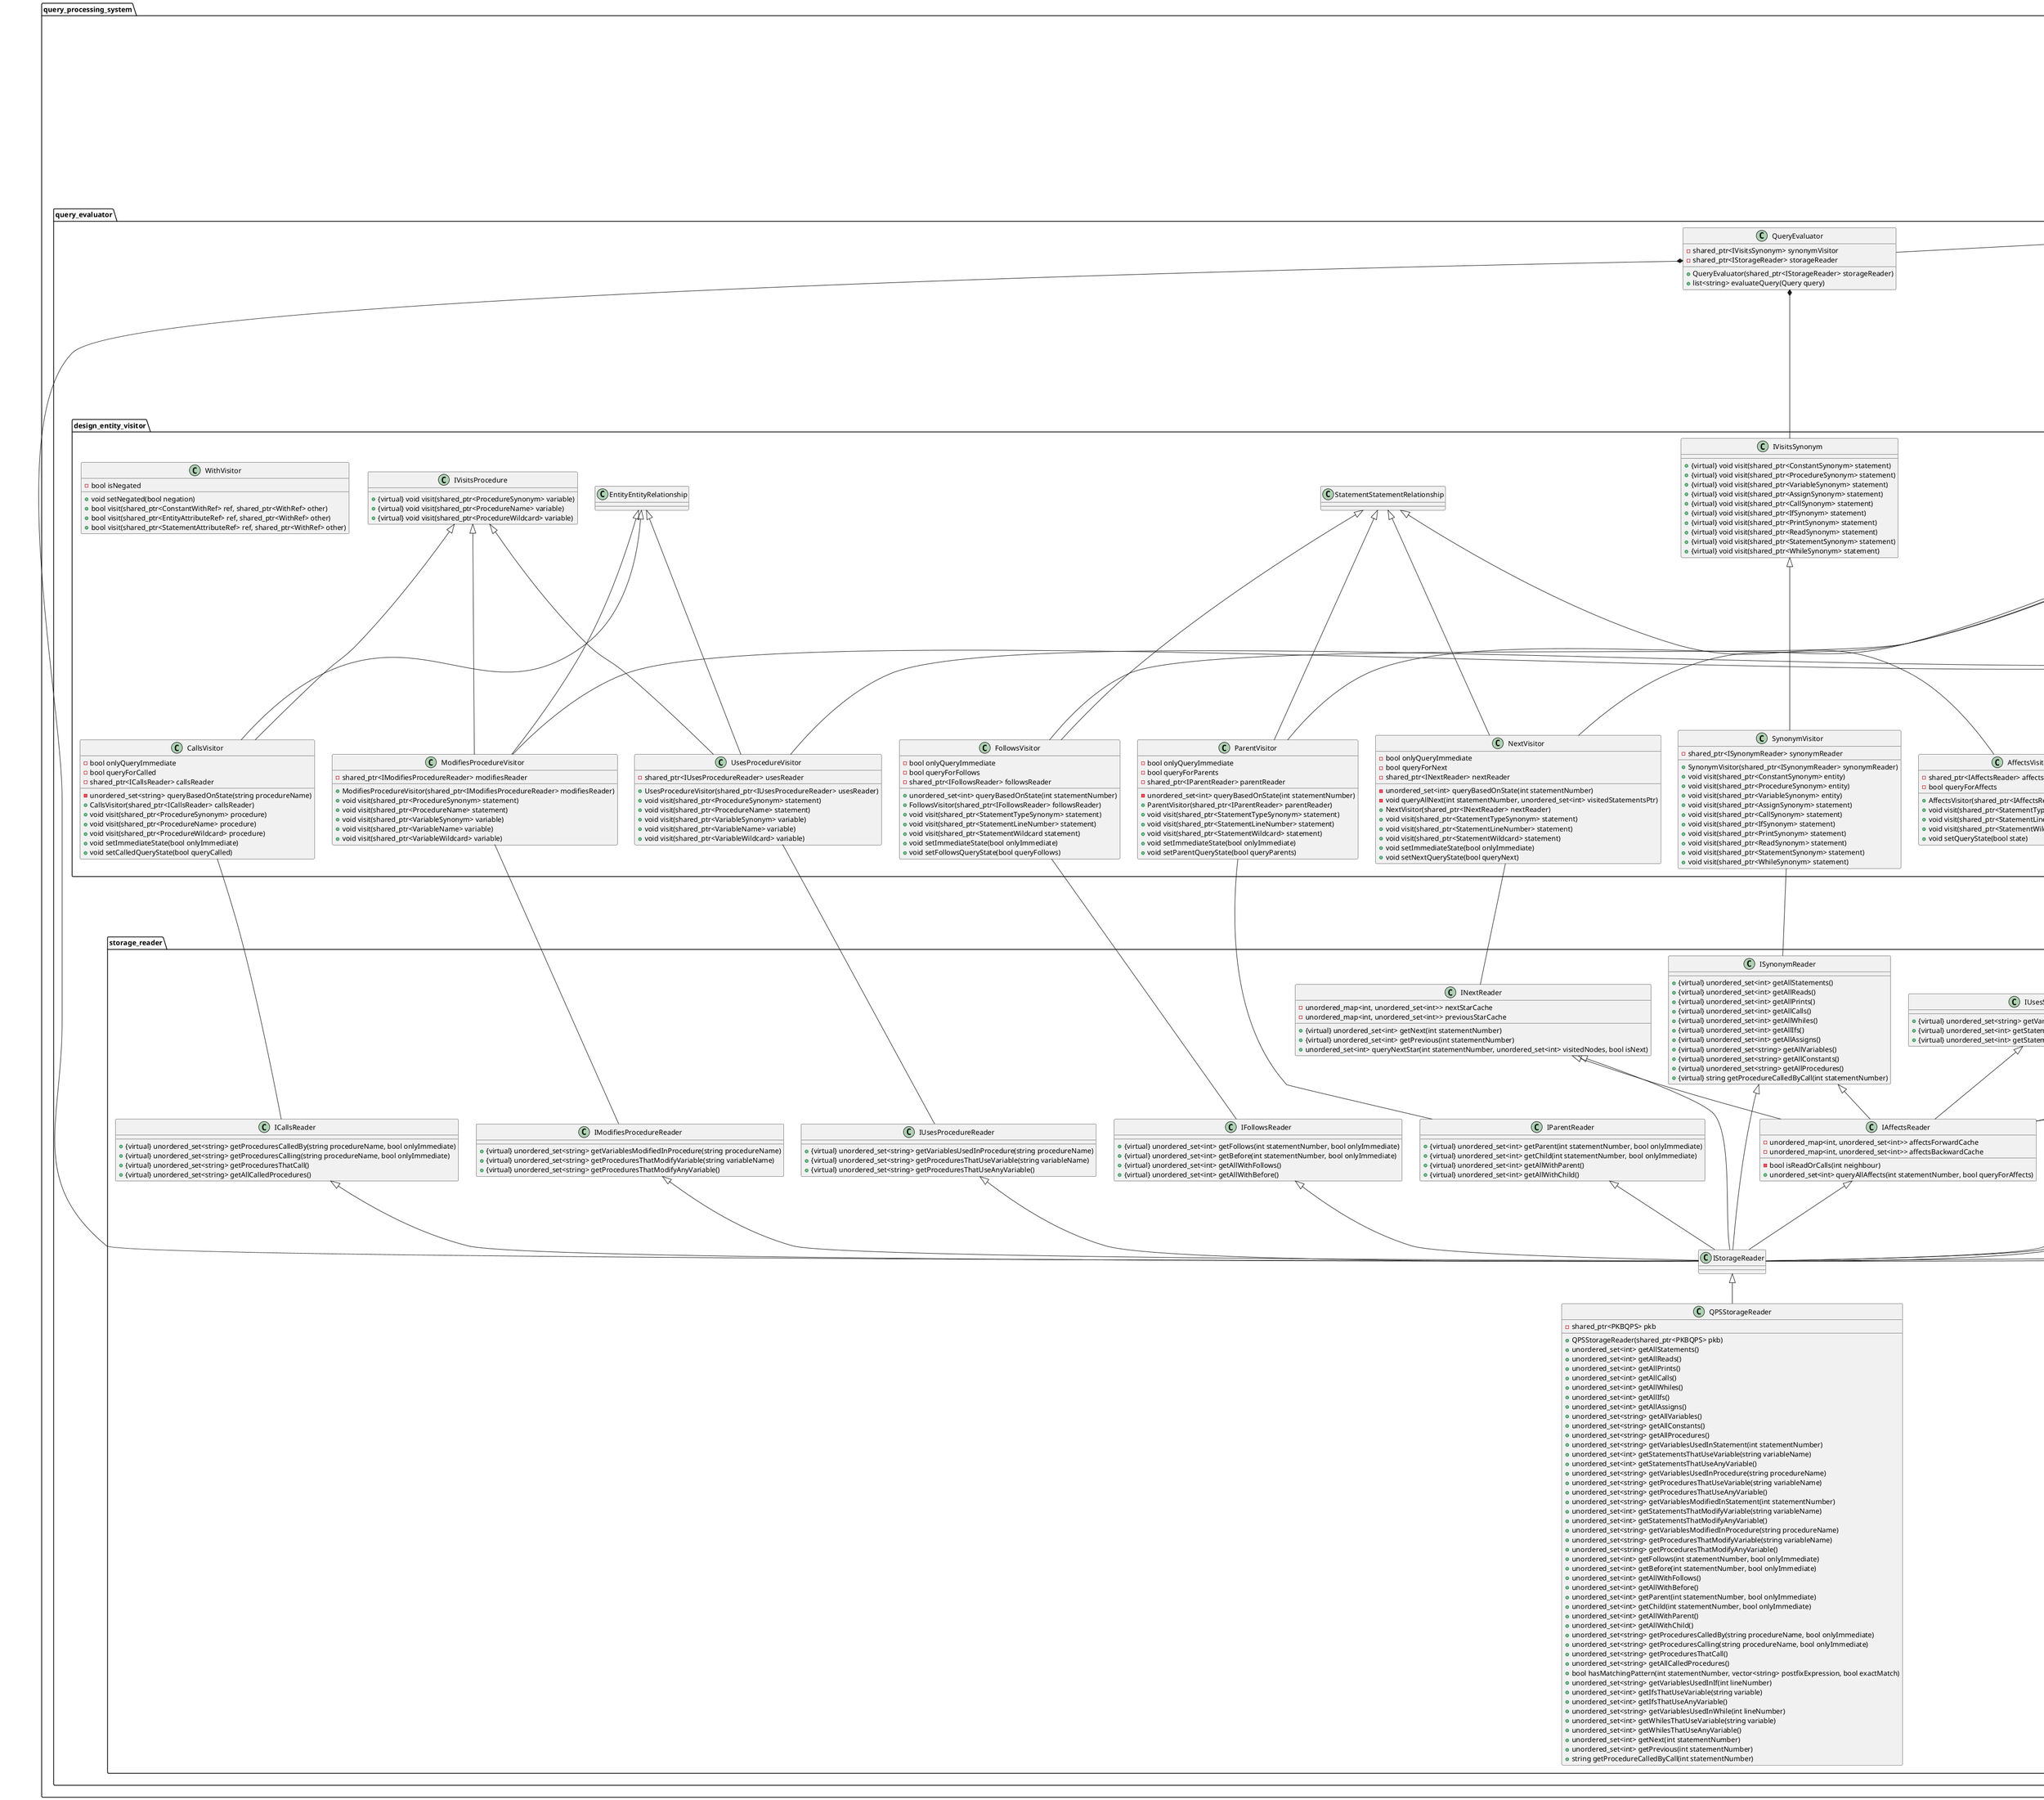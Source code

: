 @startuml
package query_processing_system {
    class QPS {
        -QueryEvaluator evaluator
        +void evaluateQuery(string string, list<string> results, shared_ptr<PKBQPS> pkb)
    }

    package query {
        class Query {
            -vector<shared_ptr<ISynonym>> synonyms
            -QuerySelection selected
            -vector<shared_ptr<Clause>> clauses
            +Query()
    		+void addSynonym(shared_ptr<ISynonym> synonym)
    		+void setSelection(QuerySelection selection)
    		+void addClause(shared_ptr<Clause> clause)
    		+vector<shared_ptr<ISynonym>> getSynonyms()
    		+bool hasClauses()
    		+shared_ptr<Clause> getNextClause()
            +QuerySelection getSelected()
        }

        package design_entities {
            package query_selection {
                class ISelectable {
                    +{virtual} shared_ptr<ISynonym> getSynonym()
                    +{virtual} unordered_set<string> stringifyPossibleValues()
                    +{virtual} string getSelectedValue(string synonymValue)
                    +{virtual} unordered_set<string> getRelationships(shared_ptr<ISelectable> other, string thisValue)
                }

                class QuerySelection {
                    -vector<shared_ptr<ISelectable>> selectedValues
                    -list<string> resultList
                    -void generateResultList(vector<string> otherValues)
                    +QuerySelection(vector<shared_ptr<ISelectable>> selectedSynonyms)
                    +list<string> getAnswer(bool isTruthy)
                }
            }

            class ISynonym extends ISelectable {
                +string synonymIdentifier
                +{virtual} void initializePossibleValues(shared_ptr<IVisitsSynonym> sc)
                +{virtual} string getSynonymType()
                +string getSelectedValue(string synonymValue)
            }

            package with_ref {
                class WithRef {
                    +{virtual} bool intersectWithEntity(shared_ptr<IEntity> other, unordered_map<string, unordered_set<string>> valuePairs)
                    +{virtual} bool intersectWithStatement(shared_ptr<IStatement> other, unordered_map<string, unordered_set<int>> valuePairs)
                    +{virtual} bool differenceWithEntity(shared_ptr<IEntity> other, unordered_map<string, unordered_set<string>> valuePairs)
                    +{virtual} bool differenceWithStatement(shared_ptr<IStatement> other, unordered_map<string, unordered_set<int>> valuePairs)
                    +{virtual} bool visit(WithVisitor visitor, shared_ptr<WithRef> other)
                    +{virtual} int getValueCount()
                    +{virtual} int getRelationshipCount()
                }
                WithRef -- WithVisitor
                WithRef -- IStatement
                WithRef -- IEntity

                class StatementAttributeRef extends WithRef {
                    +shared_ptr<IStatementAttribute> attribute
                    +StatementAttributeRef(shared_ptr<IStatementAttribute> attribute)
                    +unordered_map<string, unordered_set<int>> getAttributeMap()
                    +bool intersectWithEntity(shared_ptr<IEntity> other, unordered_map<string, unordered_set<string>> valuePairs)
                    +bool intersectWithStatement(shared_ptr<IStatement> other, unordered_map<string, unordered_set<int>> valuePairs)
                    +bool differenceWithEntity(shared_ptr<IEntity> other, unordered_map<string, unordered_set<string>> valuePairs)
                    +bool differenceWithStatement(shared_ptr<IStatement> other, unordered_map<string, unordered_set<int>> valuePairs)
                    +bool visit(WithVisitor visitor, shared_ptr<WithRef> other)
                    +int getValueCount()
                    +int getRelationshipCount()
                }

                class EntityAttributeRef extends WithRef {
                    +shared_ptr<IEntityAttribute> attribute
                    +EntityAttributeRef(shared_ptr<IEntityAttribute> attribute)
                    +unordered_map<string, unordered_set<string>> getAttributeMap()
                    +bool intersectWithEntity(shared_ptr<IEntity> other, unordered_map<string, unordered_set<string>> valuePairs)
                    +bool intersectWithStatement(shared_ptr<IStatement> other, unordered_map<string, unordered_set<int>> valuePairs)
                    +bool differenceWithEntity(shared_ptr<IEntity> other, unordered_map<string, unordered_set<string>> valuePairs)
                    +bool differenceWithStatement(shared_ptr<IStatement> other, unordered_map<string, unordered_set<int>> valuePairs)
                    +bool visit(WithVisitor visitor, shared_ptr<WithRef> other)
                    +int getValueCount()
                    +int getRelationshipCount()
                }

                class ConstantWithRef extends WithRef {
                    +string value
                    +ConstantWithRef(string value)
                    +bool intersectWithEntity(shared_ptr<IEntity> other, unordered_map<string, unordered_set<string>> valuePairs)
                    +bool intersectWithStatement(shared_ptr<IStatement> other, unordered_map<string, unordered_set<int>> valuePairs)
                    +bool differenceWithEntity(shared_ptr<IEntity> other, unordered_map<string, unordered_set<string>> valuePairs)
                    +bool differenceWithStatement(shared_ptr<IStatement> other, unordered_map<string, unordered_set<int>> valuePairs)
                    +bool visit(WithVisitor visitor, shared_ptr<WithRef> other)
                    +int getValueCount()
                    +int getRelationshipCount()
                }

                package attributes {
                    class IEntityAttribute extends ISelectable {
                        +{virtual} unordered_map<string, unordered_set<string>> getAttributeAndSynonymValues()
                    }

                    class IStatementAttribute extends ISelectable {
                        +{virtual} unordered_map<string, unordered_set<int>> getAttributeAndSynonymValues()
                    }

                    package procedure_name {
                        class EntityProcedureNameAttribute extends IEntityAttribute {
                            -shared_ptr<EntityWithProcedureName> synonym
                            +EntityProcedureNameAttribute(shared_ptr<EntityWithProcedureName> synonym)
                            +shared_ptr<ISynonym> getSynonym()
                            +unordered_set<string> getRelationships(shared_ptr<ISelectable> other, string thisValue)
                            +unordered_set<string> stringifyPossibleValues()
                            +string getSelectedValue(string synonymValue)
                            +unordered_map<string, unordered_set<string>> getAttributeAndSynonymValues()
                        }

                        class EntityWithProcedureName implements EntityTypeSynonym {
                            #unordered_map<string, string> procedureNameMap
                            +void setProcedureNameAttributes(unordered_map<string, string> values)
                            +string getCorrespondingProcedureName(string synonymValue)
                            +unordered_set<string> getProcedureNameAttributes()
                            +unordered_set<string> getSynonymValuesFromProcedureName(string procedureName)
                        }
                        EntityProcedureNameAttribute *-- EntityWithProcedureName

                        class StatementProcedureNameAttribute extends IStatementAttribute {
                            -shared_ptr<StatementWithProcedureName> synonym
                            +StatementProcedureNameAttribute(shared_ptr<StatementWithProcedureName> synonym)
                            +shared_ptr<ISynonym> getSynonym()
                            +unordered_set<string> getRelationships(shared_ptr<ISelectable> other, string thisValue)
                            +unordered_set<string> stringifyPossibleValues()
                            +string getSelectedValue(string synonymValue)
                            +unordered_map<string, unordered_set<int>> getAttributeAndSynonymValues()
                        }

                        class StatementWithProcedureName implements StatementTypeSynonym {
                            #unordered_map<int, string> procedureNameMap
                            +void setProcedureNameAttributes(unordered_map<int, string> values)
                            +string getCorrespondingProcedureName(int synonymValue)
                            +unordered_set<string> getProcedureNameAttributes()
                            +unordered_set<int> getSynonymValuesFromProcedureName(string procedureName)
                        }
                        StatementProcedureNameAttribute *-- StatementWithProcedureName
                    }

                    package statement_number {
                        class EntityStatementNumberAttribute extends IEntityAttribute {
                            -shared_ptr<EntityWithStatementNumber> synonym
                            +EntityStatementNumberAttribute(shared_ptr<EntityWithStatementNumber> synonym)
                            +shared_ptr<ISynonym> getSynonym()
                            +unordered_set<string> getRelationships(shared_ptr<ISelectable> other, string thisValue)
                            +unordered_set<string> stringifyPossibleValues()
                            +string getSelectedValue(string synonymValue)
                            +unordered_map<string, unordered_set<string>> getAttributeAndSynonymValues()
                        }

                        class EntityWithStatementNumber implements EntityTypeSynonym {
                            #unordered_map<string, string> StatementNumberMap
                            -void setStatementNumberAttributes(unordered_map<string, string> values)
                            -string getCorrespondingStatementNumber(string synonymValue)
                            -unordered_set<string> getStatementNumberAttributes()
                            -unordered_set<string> getSynonymValuesFromStatementNumber(string StatementNumber)
                        }
                        EntityStatementNumberAttribute *-- EntityWithStatementNumber

                        class StatementStatementNumberAttribute extends IStatementAttribute {
                            -shared_ptr<StatementTypeSynonym> synonym
                            +StatementStatementNumberAttribute(shared_ptr<StatementTypeSynonym> synonym)
                            +shared_ptr<ISynonym> getSynonym()
                            +unordered_set<string> getRelationships(shared_ptr<ISelectable> other, string thisValue)
                            +unordered_set<string> stringifyPossibleValues()
                            +string getSelectedValue(string synonymValue)
                            +unordered_map<string, unordered_set<int>> getAttributeAndSynonymValues()
                        }
                        StatementStatementNumberAttribute *-- StatementTypeSynonym
                    }

                    package value {
                        class StatementWithValue implements StatementTypeSynonym {
                            #unordered_map<int, string> valueMap
                            +oid setValueAttributes(unordered_map<int, string> values)
                            +string getCorrespondingValue(int synonymValue)
                            +unordered_set<string> getValueAttributes()
                            +unordered_set<int> getSynonymValuesFromValue(string value)
                        }

                        class EntityValueAttribute extends IEntityAttribute {
                            -shared_ptr<EntityWithValue> synonym
                            +EntityValueAttribute(shared_ptr<EntityWithValue> synonym)
                            +shared_ptr<ISynonym> getSynonym()
                            +unordered_set<string> getRelationships(shared_ptr<ISelectable> other, string thisValue)
                            +unordered_set<string> stringifyPossibleValues()
                            +string getSelectedValue(string synonymValue)
                            +unordered_map<string, unordered_set<string>> getAttributeAndSynonymValues()
                        }

                        class EntityWithValue implements EntityTypeSynonym {
                            #unordered_map<string, string> valueMap
                            +void setValueAttributes(unordered_map<string, string> values)
                            +string getCorrespondingValue(string synonymValue)
                            +unordered_set<string> getValueAttributes()
                            +unordered_set<string> getSynonymValuesFromValue(string Value)
                        }
                        EntityValueAttribute *-- EntityWithValue

                        class StatementValueAttribute extends IStatementAttribute {
                            -shared_ptr<StatementWithValue> synonym
                            +StatementValueAttribute(shared_ptr<StatementWithValue> synonym)
                            +shared_ptr<ISynonym> getSynonym()
                            +unordered_set<string> getRelationships(shared_ptr<ISelectable> other, string thisValue)
                            +unordered_set<string> stringifyPossibleValues()
                            +string getSelectedValue(string synonymValue)
                            +unordered_map<string, unordered_set<int>> getAttributeAndSynonymValues()
                        }
                        StatementValueAttribute *-- StatementWithValue
                    }

                    package variable_name {
                        class EntityVariableNameAttribute extends IEntityAttribute {
                            -shared_ptr<EntityWithVariableName> synonym
                            +EntityVariableNameAttribute(shared_ptr<EntityWithVariableName> synonym)
                            +shared_ptr<ISynonym> getSynonym()
                            +unordered_set<string> getRelationships(shared_ptr<ISelectable> other, string thisValue)
                            +unordered_set<string> stringifyPossibleValues()
                            +string getSelectedValue(string synonymValue)
                            +unordered_map<string, unordered_set<string>> getAttributeAndSynonymValues()
                        }

                        class EntityWithVariableName implements EntityTypeSynonym {
                            #unordered_map<string, string> variableNameMap
                            +void setVariableNameAttributes(unordered_map<string, string> values)
                            +string getCorrespondingVariableName(string synonymValue)
                            +unordered_set<string> getVariableNameAttributes()
                            +unordered_set<string> getSynonymValuesFromVariableName(string variableName)
                        }
                        EntityVariableNameAttribute *-- EntityWithVariableName

                        class StatementVariableNameAttribute extends IStatementAttribute {
                            -shared_ptr<StatementWithVariableName> synonym
                            +StatementVariableNameAttribute(shared_ptr<StatementWithVariableName> synonym)
                            +shared_ptr<ISynonym> getSynonym()
                            +unordered_set<string> getRelationships(shared_ptr<ISelectable> other, string thisValue)
                            +unordered_set<string> stringifyPossibleValues()
                            +string getSelectedValue(string synonymValue)
                            +unordered_map<string, unordered_set<int>> getAttributeAndSynonymValues()
                        }

                        class StatementWithVariableName implements StatementTypeSynonym {
                            #unordered_map<int, string> variableNameMap
                            +void setVariableNameAttributes(unordered_map<int, string> values)
                            +string getCorrespondingVariableName(int synonymValue)
                            +unordered_set<string> getVariableNameAttributes()
                            +unordered_set<int> getSynonymValuesFromVariableName(string variableName)
                        }
                        StatementVariableNameAttribute *-- StatementWithVariableName
                    }
                }
            }

            package entity {                
                class IEntity {
                    {virtual} unordered_set<string> getNames()
                        +{virtual} bool intersectWithStatement(shared_ptr<IStatement> statement, unordered_map<string, unordered_set<int> > valuePairs)
                        +{virtual} bool intersectWithEntity(shared_ptr<IEntity> entity, unordered_map<string, unordered_set<string> > valuePairs)
                        +{virtual} bool differenceWithStatement(shared_ptr<IStatement> statement, unordered_map<string, unordered_set<int> > valuePairs)
                        +{virtual} bool differenceWithEntity(shared_ptr<IEntity> entity, unordered_map<string, unordered_set<string> > valuePairs)
                        +{virtual} bool isSynonym()
                        +{virtual} int getRelationshipCount()
                        +{virtual} int getValueCount()
                }

                class EntityName implements IEntity {
                    #string entityName
                    +EntityName(string name)
                    +string getName()
                    +bool intersectWithStatement(shared_ptr<IStatement> statement, unordered_map<string, unordered_set<int> > valuePairs)
                    +bool intersectWithEntity(shared_ptr<IEntity> entity, unordered_map<string, unordered_set<string> > valuePairs)
                    +bool differenceWithStatement(shared_ptr<IStatement> statement, unordered_map<string, unordered_set<int> > valuePairs)
                    +bool differenceWithEntity(shared_ptr<IEntity> entity, unordered_map<string, unordered_set<string> > valuePairs)
                    +bool isSynonym()
                    +unordered_set<string> getNames()
                    +int getRelationshipCount()
                    +int getValueCount()
                }

                class EntityTypeSynonym extends ISynonym
                class EntityTypeSynonym extends IEntity {
                    -void removeRelationships(
                        unordered_set<string> entityNames,
                        unordered_map<shared_ptr<IEntity>, unordered_map<string,
                        unordered_set<string> > > removedEntityRelationships,
                        unordered_map<shared_ptr<IStatement>,
                        unordered_map<int, unordered_set<string> > > removedStatementRelationships)
                    #unordered_set<string> possibleEntityNames
                    #unordered_set<shared_ptr<IStatement> > relatedStatements
                    #unordered_map<string, unordered_map<shared_ptr<IStatement>, unordered_set<int> > > statementRelationships
                    #unordered_set<shared_ptr<IEntity> > relatedEntities
                    #unordered_map<string, unordered_map<shared_ptr<IEntity>, unordered_set<string> > > entityRelationships
                    +void setNames(unordered_set<string> names)
                    +unordered_set<string> getNames()
                    +bool intersectWithStatement(shared_ptr<IStatement> statement, unordered_map<string, unordered_set<int> > valuePairs)
                    +bool intersectWithEntity(shared_ptr<IEntity> entity, unordered_map<string, unordered_set<string> > valuePairs)
                    +bool differenceWithStatement(shared_ptr<IStatement> statement, unordered_map<string, unordered_set<int> > valuePairs)
                    +bool differenceWithEntity(shared_ptr<IEntity> entity, unordered_map<string, unordered_set<string> > valuePairs)
                    +bool isSynonym()
                    +int getValueCount()
                    +int getRelationshipCount()
                    +shared_ptr<ISynonym> getSynonym()
                    +unordered_set<string> getRelationships(shared_ptr<ISelectable> other, string thisValue)
                    +unordered_set<string> stringifyPossibleValues()
                    +string getSynonymType()
                }

                class EntityWildcard implements IEntity {
                    +bool isSynonym()
                    +int getRelationshipCount()
                    +int getValueCount()
                }

                package constant {
                    class ConstantSynonym extends EntityTypeSynonym
                    class ConstantSynonym extends EntityWithValue {
                        +ConstantSynonym(string synonymIdentifier)
                        +void initializePossibleValues(shared_ptr<IVisitsSynonym> sc)
                    }
                }

                package procedure {
                    class IProcedure implements IEntity {
                        +{virtual} void queryAbstractions(shared_ptr<IVisitsProcedure> v)
                    }

                    class ProcedureName extends IProcedure
                    class ProcedureName extends EntityName {
                        +ProcedureName(string name)
                        +void queryAbstractions(shared_ptr<IVisitsProcedure> v)
                    }

                    class ProcedureSynonym extends EntityTypeSynonym
                    class ProcedureSynonym extends IProcedure
                    class ProcedureSynonym extends EntityWithProcedureName {
                        +ProcedureSynonym(string synonymIdentifier)
                        +void initializePossibleValues(shared_ptr<IVisitsSynonym> sc)
                        +void queryAbstractions(shared_ptr<IVisitsProcedure> v)
                    }

                    class ProcedureWildcard extends IProcedure
                    class ProcedureWildcard extends EntityWildcard{
                        +{static} unordered_set<string> allPossibleProcedures
                        +void queryAbstractions(shared_ptr<IVisitsProcedure> v)
                        +unordered_set<string> getNames()
                    }
                }

                package variable {
                    class IVariable extends IEntity {
                        +{virtual} void queryAbstractions(shared_ptr<IVisitsVariable v)
                    }

                    class VariableName extends IVariable
                    class VariableName extends EntityName {
                        +VariableName(string name)
                        +void queryAbstractions(shared_ptr<IVisitsVariable> v)
                    }

                    class VariableSynonym extends EntityTypeSynonym
                    class VariableSynonym extends IVariable
                    class VariableSynonym extends EntityWithVariableName {
                        +VariableSynonym(string synonymIdentifier)
                        +void initializePossibleValues(shared_ptr<IVisitsSynonym> sc)
                        +void queryAbstractions(shared_ptr<IVisitsVariable> v)
                    }

                    class VariableWildcard extends IVariable
                    class VariableWildcard extends EntityWildcard {
                        +{static} unordered_set<string> allPossibleVariables
                        +void queryAbstractions(shared_ptr<IVisitsVariable> v)
                        +unordered_set<string> getNames()
                    }
                }
            }

            package statement {
                class IStatement {
                    +{virtual} bool intersectWithStatement(shared_ptr<IStatement> statement, unordered_map<int, unordered_set<int> > valuePairs)
                    +{virtual} bool intersectWithEntity(shared_ptr<IEntity> entity, unordered_map<int, unordered_set<string> > valuePairs)
                    +{virtual} bool differenceWithStatement(shared_ptr<IStatement> statement, unordered_map<int, unordered_set<int> > valuePairs)
                    +{virtual} bool differenceWithEntity(shared_ptr<IEntity> entity, unordered_map<int, unordered_set<string> > valuePairs)
                    +{virtual} bool isSynonym()
                    +{virtual} void queryAbstractions(shared_ptr<IVisitsStatement> v)
                    +{virtual} unordered_set<int> getStatementNumbers()
                    +{virtual} int getRelationshipCount()
                    +{virtual} int getValueCount()
                }

                class StatementLineNumber extends IStatement {
                    -int lineNumber
                    +StatementLineNumber(int lineNumber)
                    +int getStatementLineNumber()
                    +bool intersectWithStatement(shared_ptr<IStatement> statement, unordered_map<int, unordered_set<int> > valuePairs)
                    +bool intersectWithEntity(shared_ptr<IEntity> entity, unordered_map<int, unordered_set<string> > valuePairs)
                    +bool differenceWithStatement(shared_ptr<IStatement> statement, unordered_map<int, unordered_set<int> > valuePairs)
                    +bool differenceWithEntity(shared_ptr<IEntity> entity, unordered_map<int, unordered_set<string> > valuePairs)
                    +bool isSynonym()
                    +void queryAbstractions(shared_ptr<IVisitsStatement> v)
                    +unordered_set<int> getStatementNumbers()
                    +int getRelationshipCount()
                    +int getValueCount()
                }

                class StatementWildcard extends IStatement {
                    +{static} unordered_set<int> allPossibleStatements
                    +bool intersectWithStatement(shared_ptr<IStatement> statement, unordered_map<int, unordered_set<int> > valuePairs)
                    +bool intersectWithEntity(shared_ptr<IEntity> entity, unordered_map<int, unordered_set<string> > valuePairs)
                    +bool differenceWithStatement(shared_ptr<IStatement> statement, unordered_map<int, unordered_set<int> > valuePairs)
                    +bool differenceWithEntity(shared_ptr<IEntity> entity, unordered_map<int, unordered_set<string> > valuePairs)
                    +bool isSynonym()
                    +void queryAbstractions(shared_ptr<IVisitsStatement> v)
                    +unordered_set<int> getStatementNumbers()
                    +int getRelationshipCount()
                    +int getValueCount()
                }

                class StatementTypeSynonym extends ISynonym
                class StatementTypeSynonym extends IStatement {
                    -void removeRelationships(
                        unordered_set<int> statementNumbers,
                        unordered_map<shared_ptr<IEntity>, unordered_map<string, unordered_set<int> > > removedEntityRelationships,
                        unordered_map<shared_ptr<IStatement>, unordered_map<int, unordered_set<int> > > removedStatementRelationships)

                    #unordered_set<int> possibleStatementNumbers
                    #unordered_set<shared_ptr<IStatement> > relatedStatements
                    #unordered_map<int, unordered_map<shared_ptr<IStatement>, unordered_set<int> > > statementRelationships
                    #unordered_set<shared_ptr<IEntity> > relatedEntities
                    #unordered_map<int, unordered_map<shared_ptr<IEntity>, unordered_set<string> > > entityRelationships

                    +void setStatementNumbers(unordered_set<int> numbers)
                    +unordered_set<int> getStatementNumbers()
                    +bool intersectWithEntity(shared_ptr<IEntity> entity, unordered_map<int, unordered_set<string> > valuePairs)
                    +bool intersectWithStatement(shared_ptr<IStatement> statement, unordered_map<int, unordered_set<int> > valuePairs)
                    +bool differenceWithStatement(shared_ptr<IStatement> statement, unordered_map<int, unordered_set<int> > valuePairs)
                    +bool differenceWithEntity(shared_ptr<IEntity> entity, unordered_map<int, unordered_set<string> > valuePairs)
                    +bool isSynonym()
                    +int getValueCount()
                    +int getRelationshipCount()
                    +shared_ptr<ISynonym> getSynonym()
                    +unordered_set<string> stringifyPossibleValues()
                    +unordered_set<string> getRelationships(shared_ptr<ISelectable> other, string thisValue)
                    +void queryAbstractions(shared_ptr<IVisitsStatement> v)
                    +string getSynonymType()
                }

                class AssignSynonym extends StatementTypeSynonym {
                    +AssignSynonym(string synonymIdentifier)
                    +void initializePossibleValues(shared_ptr<IVisitsSynonym> sc)
                }

                class CallSynonym extends StatementTypeSynonym
                class CallSynonym extends StatementWithProcedureName {
                    +CallSynonym(string synonymIdentifier)
                    +void initializePossibleValues(shared_ptr<IVisitsSynonym> sc)
                }

                class IfSynonym extends StatementTypeSynonym {
                    +IfSynonym(string synonymIdentifier)
                    +void initializePossibleValues(shared_ptr<IVisitsSynonym> sc)
                }

                class PrintSynonym extends StatementTypeSynonym
                class PrintSynonym extends StatementWithVariableName {
                    +PrintSynonym(string synonymIdentifier)
                    +void initializePossibleValues(shared_ptr<IVisitsSynonym> sc)
                }

                class ReadSynonym extends StatementTypeSynonym
                class ReadSynonym extends StatementWithVariableName {
                    +ReadSynonym(string synonymIdentifier)
                    +void initializePossibleValues(shared_ptr<IVisitsSynonym> sc)
                }

                class StatementSynonym extends StatementTypeSynonym {
                    +StatementSynonym(string synonymIdentifier)
                    +void initializePossibleValues(shared_ptr<IVisitsSynonym> sc)
                }

                class WhileSynonym extends StatementTypeSynonym {
                    +WhileSynonym(string synonymIdentifier)
                    +void initializePossibleValues(shared_ptr<IVisitsSynonym> sc)
                }
            }
        }

        package design_abstractions {
            class Clause {
                -bool isNegated
                -int clauseWeight
                +shared_ptr<set<string>> synonym
                +Clause(bool isNegated, int clauseWeight)
                +shared_ptr<set<string>> getSynonyms() { return synonym }
                +{virtual} bool evaluate(shared_ptr<IStorageReader> reader)
                +{virtual} int getPriority()
            }
            Clause -- IStorageReader

            package pattern {
                class Pattern extends Clause {
                    +Pattern(bool isNegated, int clauseWeight)
                }

                class IfPattern extends Pattern {
                    +shared_ptr<IfSynonym> ifSynonym
                    +shared_ptr<IVariable> variable
                    +IfPattern(shared_ptr<IfSynonym> ifSynonym, shared_ptr<IVariable> variable, bool isNegated)
                    +bool evaluate(shared_ptr<IStorageReader> reader)
                    +int getPriority()
                }
                IfPattern *-- IfSynonym
                IfPattern *-- IVariable
                IfPattern -- IfPatternVisitor

                class WhilePattern extends Pattern {
                    +shared_ptr<WhileSynonym> whileSynonym
                    +shared_ptr<IVariable> variable
                    +WhilePattern(shared_ptr<WhileSynonym> whileSynonym, shared_ptr<IVariable> variable, bool isNegated)
                    +bool evaluate(shared_ptr<IStorageReader> reader)
                    +int getPriority()
                }
                WhilePattern *-- WhileSynonym
                WhilePattern *-- IVariable
                WhilePattern -- WhilePatternVisitor

                class AssignPattern extends Pattern {
                    +shared_ptr<AssignSynonym> assignment
                    +shared_ptr<IVariable> variable
                    +vector<string> postfixExpression
                    +bool hasWildcard
                    +AssignPattern(shared_ptr<AssignSynonym> assignment, shared_ptr<IVariable> variable, string expression, bool hasWildcard, bool isNegated)
                    +bool evaluate(shared_ptr<IStorageReader> reader)
                    +int getPriority()
                }
                AssignPattern *-- AssignSynonym
                AssignPattern *-- IVariable
                AssignPattern -- AssignPatternVisitor
            }

            package such_that {
                class SuchThat extends Clause {
                    +SuchThat(bool isNegated, int clauseWeight)
                }

                class Affects extends SuchThat {
                    +shared_ptr<IStatement> affectingStatement
                    +shared_ptr<IStatement> affectedStatement
                    +Affects(shared_ptr<IStatement> beforeStatement, shared_ptr<IStatement> afterStatement, bool isNegated)
                    +bool evaluate(shared_ptr<IStorageReader> reader)
                    +int getPriority()
                }
                Affects *-- IStatement
                Affects -- AffectsVisitor

                class Calls extends SuchThat{
                    +bool hasStar
                    +shared_ptr<IProcedure> callingProcedure
                    +shared_ptr<IProcedure> calledProcedure
                    +Calls(shared_ptr<IProcedure> callingProcedure, shared_ptr<IProcedure> calledProcedure, bool hasStar, bool isNegated)
                    +bool evaluate(shared_ptr<IStorageReader> reader)
                    +int getPriority()
                }
                Calls *-- IProcedure
                Calls -- CallsVisitor

                class Follows extends SuchThat {
                    +bool hasStar
                    +shared_ptr<IStatement> beforeStatement
                    +shared_ptr<IStatement> afterStatement
                    +Follows(shared_ptr<IStatement> beforeStatement, shared_ptr<IStatement> afterStatement, bool hasStar, bool isNegated)
                    +bool evaluate(shared_ptr<IStorageReader> reader)
                    +int getPriority()
                }
                Follows *-- IStatement
                Follows -- FollowsVisitor

                class ModifiesProcedure extends SuchThat {
                    +shared_ptr<IProcedure> procedureThatModifies
                    +shared_ptr<IVariable> variableModified
                    +ModifiesProcedure(shared_ptr<IProcedure> procedureThatModifies, shared_ptr<IVariable> variableModified, bool isNegated)
                    +bool evaluate(shared_ptr<IStorageReader> reader)
                    +int getPriority()
                }
                ModifiesProcedure *-- IProcedure
                ModifiesProcedure *-- IVariable
                ModifiesProcedure -- ModifiesProcedureVisitor

                class ModifiesStatement extends SuchThat {
                    +shared_ptr<IStatement> statementThatModifies
                    +shared_ptr<IVariable> variableModified
                    +ModifiesStatement(shared_ptr<IStatement> statementThatModifies, shared_ptr<IVariable> variableModified, bool isNegated)
                    +bool evaluate(shared_ptr<IStorageReader> reader)
                    +int getPriority()
                }
                ModifiesStatement *-- IStatement
                ModifiesStatement *-- IVariable
                ModifiesStatement -- ModifiesStatementVisitor

                class Next extends SuchThat {
                    +bool hasStar
                    +shared_ptr<IStatement> previousStatement
                    +shared_ptr<IStatement> nextStatement
                    +Next(shared_ptr<IStatement> previousStatement, shared_ptr<IStatement> nextStatement, bool hasStar, bool isNegated)
                    +bool evaluate(shared_ptr<IStorageReader> reader)
                    +int getPriority()
                }
                Next *-- IStatement
                Next -- NextVisitor

                class Parent extends SuchThat {
                    +bool hasStar
                    +shared_ptr<IStatement> parentStatement
                    +shared_ptr<IStatement> childStatement
                    +Parent(shared_ptr<IStatement> parentStatement, shared_ptr<IStatement> childStatement, bool hasStar, bool isNegated)
                    +bool evaluate(shared_ptr<IStorageReader> reader)
                    +int getPriority()
                }
                Parent *-- IStatement
                Parent -- ParentVisitor

                class UsesStatement extends SuchThat {
                    +shared_ptr<IStatement> statementThatUses
                    +shared_ptr<IVariable> variableUsed
                    +UsesStatement(shared_ptr<IStatement> statementThatUses, shared_ptr<IVariable> variableUsed, bool isNegated)
                    +bool evaluate(shared_ptr<IStorageReader> reader)
                    +int getPriority()
                }
                UsesStatement *-- IStatement
                UsesStatement *-- IVariable
                UsesStatement -- UsesStatementVisitor

                class UsesProcedure extends SuchThat {
                    +shared_ptr<IProcedure> procedureThatUses
                    +shared_ptr<IVariable> variableUsed
                    +UsesProcedure(shared_ptr<IProcedure> procedureThatUses, shared_ptr<IVariable> variableUsed, bool isNegated)
                    +bool evaluate(shared_ptr<IStorageReader> reader)
                    +int getPriority()
                }
                UsesProcedure *-- IProcedure
                UsesProcedure *-- IVariable
                UsesProcedure -- UsesProcedureVisitor
            }

            package with {
                class With extends Clause {
                    +shared_ptr<WithRef> ref1
                    +shared_ptr<WithRef> ref2
                    +With(shared_ptr<WithRef> ref1, shared_ptr<WithRef> ref2, bool isNegated)
                    +bool evaluate(shared_ptr<IStorageReader> reader)
                    +int getPriority()
                }
                With *-- WithRef
                With -- WithVisitor
            }
        }
        
        Query *-- ISynonym
        Query *-- QuerySelection
        Query *-- Clause
    }

    package query_evaluator {
        class QueryEvaluator {
            -shared_ptr<IVisitsSynonym> synonymVisitor
            -shared_ptr<IStorageReader> storageReader
            +QueryEvaluator(shared_ptr<IStorageReader> storageReader)
            +list<string> evaluateQuery(Query query)
        }

        package storage_reader {
            class IAffectsReader extends IModifiesStatementReader, IUsesStatementReader,INextReader, ISynonymReader {
                -unordered_map<int, unordered_set<int>> affectsForwardCache
                -unordered_map<int, unordered_set<int>> affectsBackwardCache
                -bool isReadOrCalls(int neighbour)
                +unordered_set<int> queryAllAffects(int statementNumber, bool queryForAffects)
            }

            class IAssignPatternReader implements IModifiesStatementReader {
                +{virtual} bool hasMatchingPattern(int statementNumber, vector<string> postfixExpression, bool exactMatch)
            }

            class ICallsReader {
                +{virtual} unordered_set<string> getProceduresCalledBy(string procedureName, bool onlyImmediate)
                +{virtual} unordered_set<string> getProceduresCalling(string procedureName, bool onlyImmediate)
                +{virtual} unordered_set<string> getProceduresThatCall()
                +{virtual} unordered_set<string> getAllCalledProcedures()
            }

            class IFollowsReader {
    			+{virtual} unordered_set<int> getFollows(int statementNumber, bool onlyImmediate)
    			+{virtual} unordered_set<int> getBefore(int statementNumber, bool onlyImmediate)
    			+{virtual} unordered_set<int> getAllWithFollows()
    			+{virtual} unordered_set<int> getAllWithBefore()
            }

            class IIfPatternReader {
                +{virtual} unordered_set<string> getVariablesUsedInIf(int lineNumber)
                +{virtual} unordered_set<int> getIfsThatUseVariable(string variable)
                +{virtual} unordered_set<int> getIfsThatUseAnyVariable()
            }

            class IModifiesProcedureReader {
    			+{virtual} unordered_set<string> getVariablesModifiedInProcedure(string procedureName)
    			+{virtual} unordered_set<string> getProceduresThatModifyVariable(string variableName)
    			+{virtual} unordered_set<string> getProceduresThatModifyAnyVariable()
            }

            class IModifiesStatementReader {
    			+{virtual} unordered_set<string> getVariablesModifiedInStatement(int statementNumber)
    			+{virtual} unordered_set<int> getStatementsThatModifyVariable(string variableName)
    			+{virtual} unordered_set<int> getStatementsThatModifyAnyVariable()
            }

            class INextReader {
                -unordered_map<int, unordered_set<int>> nextStarCache
                -unordered_map<int, unordered_set<int>> previousStarCache
                +{virtual} unordered_set<int> getNext(int statementNumber)
                +{virtual} unordered_set<int> getPrevious(int statementNumber)
                +unordered_set<int> queryNextStar(int statementNumber, unordered_set<int> visitedNodes, bool isNext)
            }

            class IParentReader {
    			+{virtual} unordered_set<int> getParent(int statementNumber, bool onlyImmediate)
    			+{virtual} unordered_set<int> getChild(int statementNumber, bool onlyImmediate)
    			+{virtual} unordered_set<int> getAllWithParent()
    			+{virtual} unordered_set<int> getAllWithChild()
            }

            class IStorageReader extends ISynonymReader, IUsesStatementReader, IUsesProcedureReader, IModifiesStatementReader, IModifiesProcedureReader, IParentReader, IFollowsReader, IAssignPatternReader, ICallsReader, IIfPatternReader, IWhilePatternReader, INextReader, IAffectsReader {
            }
            QueryEvaluator *-- IStorageReader

            class ISynonymReader {
    			+{virtual} unordered_set<int> getAllStatements()
    			+{virtual} unordered_set<int> getAllReads()
    			+{virtual} unordered_set<int> getAllPrints()
    			+{virtual} unordered_set<int> getAllCalls()
    			+{virtual} unordered_set<int> getAllWhiles()
    			+{virtual} unordered_set<int> getAllIfs()
    			+{virtual} unordered_set<int> getAllAssigns()
    			+{virtual} unordered_set<string> getAllVariables()
    			+{virtual} unordered_set<string> getAllConstants()
    			+{virtual} unordered_set<string> getAllProcedures()
    			+{virtual} string getProcedureCalledByCall(int statementNumber)
            }

            class IUsesProcedureReader {
    			+{virtual} unordered_set<string> getVariablesUsedInProcedure(string procedureName)
    			+{virtual} unordered_set<string> getProceduresThatUseVariable(string variableName)
    			+{virtual} unordered_set<string> getProceduresThatUseAnyVariable()
            }

            class IUsesStatementReader {
    			+{virtual} unordered_set<string> getVariablesUsedInStatement(int statementNumber)
    			+{virtual} unordered_set<int> getStatementsThatUseVariable(string variableName)
    			+{virtual} unordered_set<int> getStatementsThatUseAnyVariable()
            }

            class IWhilePatternReader {
                +{virtual} unordered_set<string> getVariablesUsedInWhile(int lineNumber)
                +{virtual} unordered_set<int> getWhilesThatUseVariable(string variable)
                +{virtual} unordered_set<int> getWhilesThatUseAnyVariable()
            }

            class QPSStorageReader extends IStorageReader {
                    -shared_ptr<PKBQPS> pkb
                    +QPSStorageReader(shared_ptr<PKBQPS> pkb)
                    +unordered_set<int> getAllStatements()
                    +unordered_set<int> getAllReads()
                    +unordered_set<int> getAllPrints()
                    +unordered_set<int> getAllCalls()
                    +unordered_set<int> getAllWhiles()
                    +unordered_set<int> getAllIfs()
                    +unordered_set<int> getAllAssigns()
                    +unordered_set<string> getAllVariables()
                    +unordered_set<string> getAllConstants()
                    +unordered_set<string> getAllProcedures()
                    +unordered_set<string> getVariablesUsedInStatement(int statementNumber)
                    +unordered_set<int> getStatementsThatUseVariable(string variableName)
                    +unordered_set<int> getStatementsThatUseAnyVariable()
                    +unordered_set<string> getVariablesUsedInProcedure(string procedureName)
                    +unordered_set<string> getProceduresThatUseVariable(string variableName)
                    +unordered_set<string> getProceduresThatUseAnyVariable()
                    +unordered_set<string> getVariablesModifiedInStatement(int statementNumber)
                    +unordered_set<int> getStatementsThatModifyVariable(string variableName)
                    +unordered_set<int> getStatementsThatModifyAnyVariable()
                    +unordered_set<string> getVariablesModifiedInProcedure(string procedureName)
                    +unordered_set<string> getProceduresThatModifyVariable(string variableName)
                    +unordered_set<string> getProceduresThatModifyAnyVariable()
                    +unordered_set<int> getFollows(int statementNumber, bool onlyImmediate)
                    +unordered_set<int> getBefore(int statementNumber, bool onlyImmediate)
                    +unordered_set<int> getAllWithFollows()
                    +unordered_set<int> getAllWithBefore()
                    +unordered_set<int> getParent(int statementNumber, bool onlyImmediate)
                    +unordered_set<int> getChild(int statementNumber, bool onlyImmediate)
                    +unordered_set<int> getAllWithParent()
                    +unordered_set<int> getAllWithChild()
                    +unordered_set<string> getProceduresCalledBy(string procedureName, bool onlyImmediate)
                    +unordered_set<string> getProceduresCalling(string procedureName, bool onlyImmediate)
                    +unordered_set<string> getProceduresThatCall()
                    +unordered_set<string> getAllCalledProcedures()
                    +bool hasMatchingPattern(int statementNumber, vector<string> postfixExpression, bool exactMatch)
                    +unordered_set<string> getVariablesUsedInIf(int lineNumber)
                    +unordered_set<int> getIfsThatUseVariable(string variable)
                    +unordered_set<int> getIfsThatUseAnyVariable()
                    +unordered_set<string> getVariablesUsedInWhile(int lineNumber)
                    +unordered_set<int> getWhilesThatUseVariable(string variable)
                    +unordered_set<int> getWhilesThatUseAnyVariable()
                    +unordered_set<int> getNext(int statementNumber)
                    +unordered_set<int> getPrevious(int statementNumber)
                    +string getProcedureCalledByCall(int statementNumber)
            }
        }

        package design_entity_visitor {
            class SynonymVisitor extends IVisitsSynonym {
                -shared_ptr<ISynonymReader> synonymReader
                +SynonymVisitor(shared_ptr<ISynonymReader> synonymReader)
                +void visit(shared_ptr<ConstantSynonym> entity)
                +void visit(shared_ptr<ProcedureSynonym> entity)
                +void visit(shared_ptr<VariableSynonym> entity)
                +void visit(shared_ptr<AssignSynonym> statement)
                +void visit(shared_ptr<CallSynonym> statement)
                +void visit(shared_ptr<IfSynonym> statement)
                +void visit(shared_ptr<PrintSynonym> statement)
                +void visit(shared_ptr<ReadSynonym> statement)
                +void visit(shared_ptr<StatementSynonym> statement)
                +void visit(shared_ptr<WhileSynonym> statement)
            }
            SynonymVisitor -- ISynonymReader

            class IVisitsProcedure {
                +{virtual} void visit(shared_ptr<ProcedureSynonym> variable)
                +{virtual} void visit(shared_ptr<ProcedureName> variable)
                +{virtual} void visit(shared_ptr<ProcedureWildcard> variable)
            }

            class IVisitsStatement {
                +{virtual} void visit(shared_ptr<StatementTypeSynonym> statement)
                +{virtual} void visit(shared_ptr<StatementLineNumber> statement)
                +{virtual} void visit(shared_ptr<StatementWildcard> statement)
            }

            class IVisitsSynonym {
                +{virtual} void visit(shared_ptr<ConstantSynonym> statement)
                +{virtual} void visit(shared_ptr<ProcedureSynonym> statement)
                +{virtual} void visit(shared_ptr<VariableSynonym> statement)
                +{virtual} void visit(shared_ptr<AssignSynonym> statement)
                +{virtual} void visit(shared_ptr<CallSynonym> statement)
                +{virtual} void visit(shared_ptr<IfSynonym> statement)
                +{virtual} void visit(shared_ptr<PrintSynonym> statement)
                +{virtual} void visit(shared_ptr<ReadSynonym> statement)
                +{virtual} void visit(shared_ptr<StatementSynonym> statement)
                +{virtual} void visit(shared_ptr<WhileSynonym> statement)
            }

            class IVisitsVariable {
                +{virtual} void visit(shared_ptr<VariableSynonym> variable)
                +{virtual} void visit(shared_ptr<VariableName> variable)
                +{virtual} void visit(shared_ptr<VariableWildcard> variable)
            }

            package relationships {
                class EntityEntityRelationship {
                    -vector<pair<string, string>> entityEntityRelationships
                    +unordered_map<string, unordered_set<string>> getEntityOneRelationships()
                    +unordered_map<string, unordered_set<string>> getEntityTwoRelationships()
                }

                class StatementEntityRelationship {
                    -vector<pair<int, string>> statementEntityRelationships
                    +unordered_map<int, unordered_set<string>> getStatementRelationships()
                    +unordered_map<string, unordered_set<int>> getEntityRelationships()
                }

                class StatementStatementRelationship {
                    -vector<pair<int, int>> statementStatementRelationships
                    +unordered_map<int, unordered_set<int>> getStatementOneRelationships()
                    +unordered_map<int, unordered_set<int>> getStatementTwoRelationships()
                }
            }

            class AssignPatternVisitor extends IVisitsStatement, IVisitsVariable, StatementEntityRelationship {
                -shared_ptr<IPatternReader> patternReader
                -bool hasWildcard
                -vector<string> postfixExpression
                +AssignPatternVisitor(shared_ptr<IPatternReader> patternReader)
                +void setPatternState(bool wildcard, vector<string> expression)
                +void visit(shared_ptr<StatementTypeSynonym> statement)
                +void visit(shared_ptr<StatementLineNumber> statement)
                +void visit(shared_ptr<StatementWildcard> statement)
                +void visit(shared_ptr<VariableSynonym> variable)
                +void visit(shared_ptr<VariableName> variable)
                +void visit(shared_ptr<VariableWildcard> variable)
            }
            AssignPatternVisitor -- IAssignPatternReader

            class IfPatternVisitor extends IVisitsStatement, IVisitsVariable, StatementEntityRelationship {
                -shared_ptr<IIfPatternReader> patternReader
                +IfPatternVisitor(shared_ptr<IIfPatternReader> patternReader)
                +void visit(shared_ptr<StatementTypeSynonym> statement)
                +void visit(shared_ptr<StatementLineNumber> statement)
                +void visit(shared_ptr<StatementWildcard> statement)
                +void visit(shared_ptr<VariableSynonym> variable)
                +void visit(shared_ptr<VariableName> variable)
                +void visit(shared_ptr<VariableWildcard> variable)
            }
            IfPatternVisitor -- IIfPatternReader

            class WhilePatternVisitor extends IVisitsStatement, IVisitsVariable, StatementEntityRelationship {
                -shared_ptr<IWhilePatternReader> patternReader
                +WhilePatternVisitor(shared_ptr<IWhilePatternReader> patternReader)
                +void visit(shared_ptr<StatementTypeSynonym> statement)
                +void visit(shared_ptr<StatementLineNumber> statement)
                +void visit(shared_ptr<StatementWildcard> statement)
                +void visit(shared_ptr<VariableSynonym> variable)
                +void visit(shared_ptr<VariableName> variable)
                +void visit(shared_ptr<VariableWildcard> variable)
            }
            WhilePatternVisitor -- IWhilePatternReader

            class AffectsVisitor extends IVisitsStatement, StatementStatementRelationship {
                -shared_ptr<IAffectsReader> affectsReader
                -bool queryForAffects
                +AffectsVisitor(shared_ptr<IAffectsReader> nextReader)
                +void visit(shared_ptr<StatementTypeSynonym> statement)
                +void visit(shared_ptr<StatementLineNumber> statement)
                +void visit(shared_ptr<StatementWildcard> statement)
                +void setQueryState(bool state)
            }
            AffectsVisitor -- IAffectsReader

            class CallsVisitor extends IVisitsProcedure, EntityEntityRelationship {
                -bool onlyQueryImmediate
                -bool queryForCalled
                -shared_ptr<ICallsReader> callsReader
                -unordered_set<string> queryBasedOnState(string procedureName)
                +CallsVisitor(shared_ptr<ICallsReader> callsReader)
                +void visit(shared_ptr<ProcedureSynonym> procedure)
                +void visit(shared_ptr<ProcedureName> procedure)
                +void visit(shared_ptr<ProcedureWildcard> procedure)
                +void setImmediateState(bool onlyImmediate)
                +void setCalledQueryState(bool queryCalled)
            }
            CallsVisitor -- ICallsReader

            class FollowsVisitor extends IVisitsStatement, StatementStatementRelationship {
                -bool onlyQueryImmediate
                -bool queryForFollows
                -shared_ptr<IFollowsReader> followsReader
                +unordered_set<int> queryBasedOnState(int statementNumber)
                +FollowsVisitor(shared_ptr<IFollowsReader> followsReader)
                +void visit(shared_ptr<StatementTypeSynonym> statement)
                +void visit(shared_ptr<StatementLineNumber> statement)
                +void visit(shared_ptr<StatementWildcard statement)
                +void setImmediateState(bool onlyImmediate)
                +void setFollowsQueryState(bool queryFollows)
            }
            FollowsVisitor -- IFollowsReader

            class ModifiesProcedureVisitor extends IVisitsProcedure, IVisitsVariable,  EntityEntityRelationship {
                -shared_ptr<IModifiesProcedureReader> modifiesReader
                +ModifiesProcedureVisitor(shared_ptr<IModifiesProcedureReader> modifiesReader)
                +void visit(shared_ptr<ProcedureSynonym> statement)
                +void visit(shared_ptr<ProcedureName> statement)
                +void visit(shared_ptr<VariableSynonym> variable)
                +void visit(shared_ptr<VariableName> variable)
                +void visit(shared_ptr<VariableWildcard> variable)
            }
            ModifiesProcedureVisitor -- IModifiesProcedureReader

            class ModifiesStatementVisitor extends IVisitsStatement, IVisitsVariable,  StatementEntityRelationship {
                -shared_ptr<IModifiesStatementReader> modifiesReader
                +ModifiesStatementVisitor(shared_ptr<IModifiesStatementReader> modifiesReader)
                +void visit(shared_ptr<StatementTypeSynonym> statement)
                +void visit(shared_ptr<StatementLineNumber> statement)
                +void visit(shared_ptr<StatementWildcard> statement)
                +void visit(shared_ptr<VariableSynonym> variable)
                +void visit(shared_ptr<VariableName> variable)
                +void visit(shared_ptr<VariableWildcard> variable)
            }
            ModifiesStatementVisitor -- IModifiesStatementReader

            class NextVisitor extends IVisitsStatement, StatementStatementRelationship {
                -bool onlyQueryImmediate
                -bool queryForNext
                -shared_ptr<INextReader> nextReader
                -unordered_set<int> queryBasedOnState(int statementNumber)
                -void queryAllNext(int statementNumber, unordered_set<int> visitedStatementsPtr)
                +NextVisitor(shared_ptr<INextReader> nextReader)
                +void visit(shared_ptr<StatementTypeSynonym> statement)
                +void visit(shared_ptr<StatementLineNumber> statement)
                +void visit(shared_ptr<StatementWildcard> statement)
                +void setImmediateState(bool onlyImmediate)
                +void setNextQueryState(bool queryNext)
            }
            NextVisitor -- INextReader

            class ParentVisitor extends IVisitsStatement, StatementStatementRelationship {
                -bool onlyQueryImmediate
                -bool queryForParents
                -shared_ptr<IParentReader> parentReader
                -unordered_set<int> queryBasedOnState(int statementNumber)
                +ParentVisitor(shared_ptr<IParentReader> parentReader)
                +void visit(shared_ptr<StatementTypeSynonym> statement)
                +void visit(shared_ptr<StatementLineNumber> statement)
                +void visit(shared_ptr<StatementWildcard> statement)
                +void setImmediateState(bool onlyImmediate)
                +void setParentQueryState(bool queryParents)
            }
            ParentVisitor -- IParentReader

            class UsesProcedureVisitor extends IVisitsProcedure, IVisitsVariable, EntityEntityRelationship {
                -shared_ptr<IUsesProcedureReader> usesReader
                +UsesProcedureVisitor(shared_ptr<IUsesProcedureReader> usesReader)
                +void visit(shared_ptr<ProcedureSynonym> statement)
                +void visit(shared_ptr<ProcedureName> statement)
                +void visit(shared_ptr<VariableSynonym> variable)
                +void visit(shared_ptr<VariableName> variable)
                +void visit(shared_ptr<VariableWildcard> variable)
            }
            UsesProcedureVisitor -- IUsesProcedureReader

            class UsesStatementVisitor extends IVisitsStatement, IVisitsVariable, StatementEntityRelationship {
                -shared_ptr<IUsesStatementReader> usesReader
                +UsesStatementVisitor(shared_ptr<IUsesStatementReader> usesReader)
                +void visit(shared_ptr<StatementTypeSynonym> statement)
                +void visit(shared_ptr<StatementLineNumber> statement)
                +void visit(shared_ptr<StatementWildcard> statement)
                +void visit(shared_ptr<VariableSynonym> variable)
                +void visit(shared_ptr<VariableName> variable)
                +void visit(shared_ptr<VariableWildcard> variable)
            }
            UsesStatementVisitor -- IUsesStatementReader

            class WithVisitor {
                -bool isNegated
                +void setNegated(bool negation)
                +bool visit(shared_ptr<ConstantWithRef> ref, shared_ptr<WithRef> other)
                +bool visit(shared_ptr<EntityAttributeRef> ref, shared_ptr<WithRef> other)
                +bool visit(shared_ptr<StatementAttributeRef> ref, shared_ptr<WithRef> other)
            }
        }

        QueryEvaluator *-- IVisitsSynonym
    }

    package query_extractor {
        class QueryExtractor {
    		-vector<shared_ptr<TokenGroup>> tokenGroups
    		-TokenGroupExtractor tokenGroupVisitor
    		+QueryExtractor(vector<shared_ptr<TokenGroup>> tokenGroups)
    		+Query extractQuery()
        }

        class TokenGroupExtractor {
            -unordered_map<string, shared_ptr<ISynonym>> synonymMap
            -shared_ptr<ISynonym> createSynonym(string type, string name)
            -shared_ptr<ISelectable> createSelectable(shared_ptr<ISynonym> synonym, string selectionType)
            -shared_ptr<WithRef> createWithRef(string ref, string attrRef, bool refIsInteger)
            +void visit(shared_ptr<DeclarationTokenGroup> declarationTokenGroup, Query q)
            +void visit(shared_ptr<SelectTokenGroup> selectTokenGroup, Query q)
            +void visit(shared_ptr<PatternTokenGroup> patternTokenGroup, Query q)
            +void visit(shared_ptr<UsesTokenGroup> usesTokenGroup, Query q)
            +void visit(shared_ptr<ModifiesTokenGroup> modifiesTokenGroup, Query q)
            +void visit(shared_ptr<FollowsTokenGroup> followsTokenGroup, Query q)
            +void visit(shared_ptr<ParentTokenGroup> parentTokenGroup, Query q)
            +void visit(shared_ptr<CallsTokenGroup> callsTokenGroup, Query q)
            +void visit(shared_ptr<NextTokenGroup> nextTokenGroup, Query q)
            +void visit(shared_ptr<WithTokenGroup> withTokenGroup, Query q)
            +void visit(shared_ptr<AffectsTokenGroup> affectsTokenGroup, Query q)
            +void visit(shared_ptr<InvalidClauseTokenGroup> invalidTokenGroup, Query q)
        }

        QueryExtractor *-- TokenGroup
        QueryExtractor *-- TokenGroupExtractor
    }

    package tokenizer {
        class TokenSplitter {
            -shared_ptr<Token> suchToken
            -shared_ptr<Token> thatToken
            -shared_ptr<Token> patternToken
            -shared_ptr<Token> withToken
            -unordered_set<string> endWithClauseStrings
            -vector<TokenList> splitIntoDeclarationsAndSelect(TokenList queryTokens)
            -vector<DeclarationTokenGroup> splitDeclarations(TokenList declarationTokens)
            -SelectTokenGroup getSelectTokens(TokenList selectAndClauseTokens)
            -vector<shared_ptr<ClauseTokenGroup>> getClauseTokens(TokenList selectAndClauseTokens, int numberOfSelectTokens)
            +vector<shared_ptr<TokenGroup> > splitIntoTokenGroups(TokenList queryTokens)
        }

	    enum TokenGroupType {
            SuchThat, Pattern, With, None
        }

        class QueryTokenizer extends Tokenizer {
            +QueryTokenizer(istream* stream)
        }

        package token_groups {
            class TokenGroup {
                #vector<shared_ptr<Token>> tokenList
                +TokenGroup()
                +TokenGroup(vector<shared_ptr<Token>> tokenList)
                +int getSize()
                +vector<string> getStringifiedTokens()
                +{virtual} bool validateSyntax(TokenGroupSyntaxValidator v)
                +{virtual} bool validateSemantics(TokenGroupSemanticValidator v)
                +{virtual} void buildQuery(TokenGroupExtractor v, Query q)
            }

            class DeclarationTokenGroup extends TokenGroup {
    			+string type
    			+vector<string> synonyms
				+DeclarationTokenGroup(vector<shared_ptr<Token>> tokenList)
    			+bool validateSyntax(TokenGroupSyntaxValidator v)
    			+bool validateSemantics(TokenGroupSemanticValidator v)
    			+void buildQuery(TokenGroupExtractor v, Query q)
            }

            class SelectTokenGroup extends TokenGroup {
    			+bool isBOOLEAN
                +vector<string> synonyms
                +vector<pair<string, string>> synonymsAndAttributes
                +SelectTokenGroup() = default
                +SelectTokenGroup(vector<shared_ptr<Token> > tokenList)
                +bool validateSyntax(TokenGroupSyntaxValidator v)
                +bool validateSemantics(TokenGroupSemanticValidator v)
                +void buildQuery(TokenGroupExtractor v, Query q)
            }

            class ClauseTokenGroup extends TokenGroup {
                +ClauseTokenGroup(vector<shared_ptr<Token>> tokenList)
                +bool isNegated{}
            }

            class InvalidClauseTokenGroup extends ClauseTokenGroup {
                +InvalidClauseTokenGroup(vector<shared_ptr<Token>> tokenList)
                +bool validateSyntax(TokenGroupSyntaxValidator v)
                +bool validateSemantics(TokenGroupSemanticValidator v)
                +void buildQuery(TokenGroupExtractor v, Query q)
            }

            class PatternTokenGroup extends ClauseTokenGroup {
                +string type
                +string statement
                +string entity
                +string expression
                +bool secondArgumentIsWildcard{}
                +bool thirdArgumentIsWildcard{}
                +bool hasWildcard{}
                +bool hasThirdExpression{}
                +PatternTokenGroup(vector<shared_ptr<Token>> tokenList)
                +bool validateSyntax(TokenGroupSyntaxValidator v)
                +bool validateSemantics(TokenGroupSemanticValidator v)
                +void buildQuery(TokenGroupExtractor v, Query q)
            }

            class WithTokenGroup extends ClauseTokenGroup {
                +string firstRef
                +string firstRefAttrName
                +bool isFirstRefInteger
                +string secondRef
                +string secondRefAttrName
                +bool isSecondRefInteger
                +WithTokenGroup(vector<shared_ptr<Token> > tokenList)
                +bool validateSyntax(TokenGroupSyntaxValidator v)
                +bool validateSemantics(TokenGroupSemanticValidator v)
                +void buildQuery(TokenGroupExtractor v, Query q)
            }

            class AffectsTokenGroup extends SuchThatTokenGroup {
                +AffectsTokenGroup(vector<shared_ptr<Token> > tokenList)
                +bool validateSyntax(TokenGroupSyntaxValidator v)
                +bool validateSemantics(TokenGroupSemanticValidator v)
                +void buildQuery(TokenGroupExtractor v, Query q)
            }

            class CallsTokenGroup extends SuchThatTokenGroup {
                +CallsTokenGroup(vector<shared_ptr<Token> > tokenList)
                +bool validateSyntax(TokenGroupSyntaxValidator v)
                +bool validateSemantics(TokenGroupSemanticValidator v)
                +void buildQuery(TokenGroupExtractor v, Query q)
            }

            class FollowsTokenGroup extends SuchThatTokenGroup {
                +FollowsTokenGroup(vector<shared_ptr<Token> > tokenList)
                +bool validateSyntax(TokenGroupSyntaxValidator v)
                +bool validateSemantics(TokenGroupSemanticValidator v)
                +void buildQuery(TokenGroupExtractor v, Query q)
            }

            class ModifiesTokenGroup extends SuchThatTokenGroup {
                +ModifiesTokenGroup(vector<shared_ptr<Token> > tokenList)
                +bool validateSyntax(TokenGroupSyntaxValidator v)
                +bool validateSemantics(TokenGroupSemanticValidator v)
                +void buildQuery(TokenGroupExtractor v, Query q)
            }

            class NextTokenGroup extends SuchThatTokenGroup {
                +NextTokenGroup(vector<shared_ptr<Token> > tokenList)
                +bool validateSyntax(TokenGroupSyntaxValidator v)
                +bool validateSemantics(TokenGroupSemanticValidator v)
                +void buildQuery(TokenGroupExtractor v, Query q)
            }

            class ParentTokenGroup extends SuchThatTokenGroup {
                +ParentTokenGroup(vector<shared_ptr<Token> > tokenList)
                +bool validateSyntax(TokenGroupSyntaxValidator v)
                +bool validateSemantics(TokenGroupSemanticValidator v)
                +void buildQuery(TokenGroupExtractor v, Query q)
            }

            class SuchThatTokenGroup extends ClauseTokenGroup  {
                +string type
                +string arg1
                +string arg2
                +bool arg1IsWildcard{}
                +bool arg1IsString{}
                +bool arg1IsNumber{}
                +bool arg1IsSynonym{}
                +bool arg2IsWildcard{}
                +bool arg2IsString{}
                +bool arg2IsNumber{}
                +bool arg2IsSynonym{}
                +SuchThatTokenGroup(vector<shared_ptr<Token> > tokenList)
                +void setAttributes()
            }

            class UsesTokenGroup extends SuchThatTokenGroup {
                +UsesTokenGroup(vector<shared_ptr<Token> > tokenList)
                +bool validateSyntax(TokenGroupSyntaxValidator v)
                +bool validateSemantics(TokenGroupSemanticValidator v)
                +void buildQuery(TokenGroupExtractor v, Query q)
            }
        }
        TokenSplitter -- TokenGroupType
        TokenSplitter -- TokenGroup
    }

    package validator {
        class QPSValidator extends SyntaxValidator  {
            -vector<shared_ptr<TokenGroup>> tokenGroups
            -TokenGroupSyntaxValidator syntaxValidator
            -TokenGroupSemanticValidator semanticValidator
            +QPSValidator(vector<shared_ptr<TokenGroup>> tokenGroups)
            +string validate()
        }

        class TokenGroupSemanticValidator extends SyntaxValidator {
            -unordered_map<string, vector<SynonymType>> designEntityList
            -unordered_map<string, vector<AttributeType>> attributeMap
            -unordered_map<string, vector<SynonymType>> synonymMap
            -unordered_map<string, string> synonymMapWithType
            -bool validateSynonymType(string ref, SynonymType requiredType)
            -bool validateSynonymAttribute(string synonymType, string attributeType)
            -bool validateStatementStatement(shared_ptr<SuchThatTokenGroup> suchThatTokenGroup)
            -bool validateModifiesAndUses(shared_ptr<SuchThatTokenGroup> suchThatTokenGroup)
            -bool validateAssignPattern(shared_ptr<PatternTokenGroup> patternTokenGroup)
            -bool validateIfPattern(shared_ptr<PatternTokenGroup> patternTokenGroup)
            -bool validateWhilePattern(shared_ptr<PatternTokenGroup> patternTokenGroup)
            -bool findType(AttributeTypeGeneric refOneRes, string ref, string refAttrName, bool isRefInteger)
            +TokenGroupSemanticValidator()
            +bool visit(shared_ptr<DeclarationTokenGroup> declarationTokenGroup)
            +bool visit(shared_ptr<SelectTokenGroup> selectTokenGroup)
            +bool visit(shared_ptr<PatternTokenGroup> patternTokenGroup)
            +bool visit(shared_ptr<FollowsTokenGroup> suchThatTokenGroup)
            +bool visit(shared_ptr<UsesTokenGroup> suchThatTokenGroup)
            +bool visit(shared_ptr<ModifiesTokenGroup> suchThatTokenGroup)
            +bool visit(shared_ptr<ParentTokenGroup> suchThatTokenGroup)
            +bool visit(shared_ptr<CallsTokenGroup> suchThatTokenGroup)
            +bool visit(shared_ptr<NextTokenGroup> suchThatTokenGroup)
            +bool visit(shared_ptr<AffectsTokenGroup> suchThatTokenGroup)
            +bool visit(shared_ptr<WithTokenGroup> withTokenGroup)
            +bool visit(shared_ptr<InvalidClauseTokenGroup> invalidTokenGroup)
        }

        class TokenGroupSyntaxValidator extends SyntaxValidator {
            -bool hasBOOLEAN
            -unordered_set<string> designEntityList
            -unordered_set<string> relRefList
            -bool safelyAdvanceIterator(vector<string>::iterator it, vector<string>::iterator end)
            -bool readArgument(vector<string>::iterator it, vector<string>::iterator end, string res)
            -bool validateQuotationIdent(string ref)
            -bool validateStatementRefs(string ref)
            -bool validateEntityRefs(string ref)
            -bool validateUsesModifiesRef1(string refOne)
            -bool validateUsesAndModifies(string refOne, string refTwo)
            -bool validateSuchThatRelationship(vector<string>::iterator it, vector<string>::iterator end, string relRef, string refOne, string refTwo)
            -bool validateSynonymAttribute(vector<string, allocator<string> >::iterator it, vector<string, allocator<string> >::iterator end, string attrName)
            -bool validateRef(vector<string, allocator<string>>::iterator it, vector<string, allocator<string>>::iterator end, string ref, string refAttrName, bool isRefInteger)
            -bool visitUsesAndModifies(shared_ptr<SuchThatTokenGroup> suchThatTokenGroup)
            -bool visitParentFollowsNextAffects(shared_ptr<SuchThatTokenGroup> suchThatTokenGroup)
            +TokenGroupSyntaxValidator()
            +bool visit(shared_ptr<DeclarationTokenGroup> declarationTokenGroup)
            +bool visit(shared_ptr<SelectTokenGroup> selectTokenGroup)
            +bool visit(shared_ptr<PatternTokenGroup> patternTokenGroup)
            +bool visit(shared_ptr<UsesTokenGroup> suchThatTokenGroup)
            +bool visit(shared_ptr<ModifiesTokenGroup> suchThatTokenGroup)
            +bool visit(shared_ptr<ParentTokenGroup> suchThatTokenGroup)
            +bool visit(shared_ptr<FollowsTokenGroup> suchThatTokenGroup)
            +bool visit(shared_ptr<CallsTokenGroup> suchThatTokenGroup)
            +bool visit(shared_ptr<NextTokenGroup> suchThatTokenGroup)
            +bool visit(shared_ptr<AffectsTokenGroup> suchThatTokenGroup)
            +bool visit(shared_ptr<WithTokenGroup> withTokenGroup)
            +bool visit(shared_ptr<InvalidClauseTokenGroup> invalidTokenGroup)
        }

        enum SynonymType {
            VARIABLE, PROCEDURE, STATEMENT, ASSIGNMENT
        }

        enum AttributeType {
            STATEMENT_NUMBER, VARIABLE_NAME, PROCEDURE_NAME, VALUE
        }

        enum AttributeTypeGeneric {
            INTEGER, NAME
        }

        TokenGroupSemanticValidator -- SynonymType
        TokenGroupSemanticValidator -- AttributeType
        TokenGroupSemanticValidator -- AttributeTypeGeneric
        QPSValidator *-- TokenGroup
        QPSValidator *-- TokenGroupSyntaxValidator
        QPSValidator *-- TokenGroupSemanticValidator
    }
    
    QPS *-- QueryEvaluator
    QPS *-- TokenSplitter
    QPS *-- QPSValidator
    QPS *-- QueryExtractor
}

@enduml
